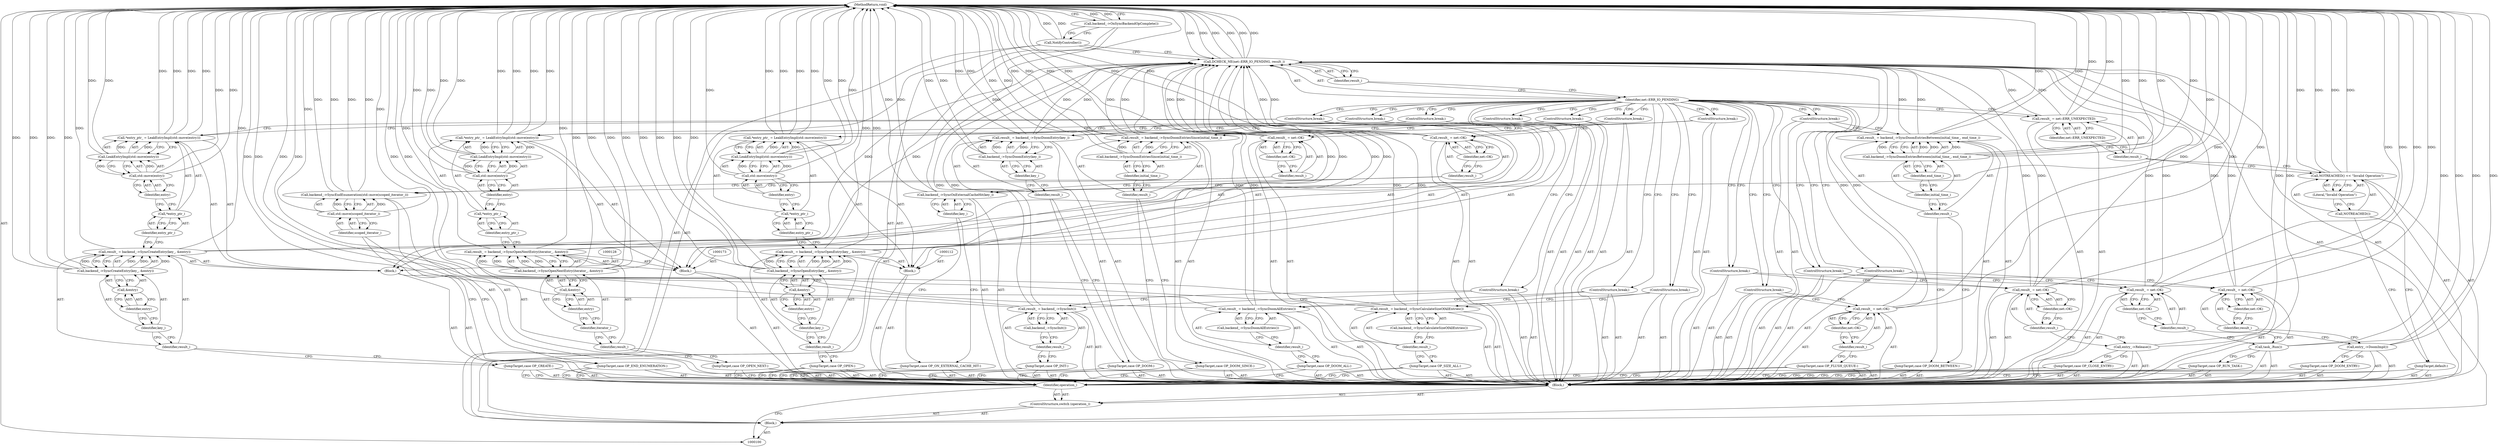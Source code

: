 digraph "0_Chrome_df5b1e1f88e013bc96107cc52c4a4f33a8238444_2" {
"1000237" [label="(MethodReturn,void)"];
"1000101" [label="(Block,)"];
"1000125" [label="(ControlStructure,break;)"];
"1000126" [label="(JumpTarget,case OP_CREATE:)"];
"1000127" [label="(Block,)"];
"1000131" [label="(Call,backend_->SyncCreateEntry(key_, &entry))"];
"1000132" [label="(Identifier,key_)"];
"1000133" [label="(Call,&entry)"];
"1000134" [label="(Identifier,entry)"];
"1000129" [label="(Call,result_ = backend_->SyncCreateEntry(key_, &entry))"];
"1000130" [label="(Identifier,result_)"];
"1000138" [label="(Call,LeakEntryImpl(std::move(entry)))"];
"1000139" [label="(Call,std::move(entry))"];
"1000140" [label="(Identifier,entry)"];
"1000135" [label="(Call,*entry_ptr_ = LeakEntryImpl(std::move(entry)))"];
"1000136" [label="(Call,*entry_ptr_)"];
"1000137" [label="(Identifier,entry_ptr_)"];
"1000141" [label="(ControlStructure,break;)"];
"1000142" [label="(JumpTarget,case OP_DOOM:)"];
"1000145" [label="(Call,backend_->SyncDoomEntry(key_))"];
"1000146" [label="(Identifier,key_)"];
"1000143" [label="(Call,result_ = backend_->SyncDoomEntry(key_))"];
"1000144" [label="(Identifier,result_)"];
"1000103" [label="(Identifier,operation_)"];
"1000102" [label="(ControlStructure,switch (operation_))"];
"1000104" [label="(Block,)"];
"1000147" [label="(ControlStructure,break;)"];
"1000148" [label="(JumpTarget,case OP_DOOM_ALL:)"];
"1000151" [label="(Call,backend_->SyncDoomAllEntries())"];
"1000149" [label="(Call,result_ = backend_->SyncDoomAllEntries())"];
"1000150" [label="(Identifier,result_)"];
"1000152" [label="(ControlStructure,break;)"];
"1000153" [label="(JumpTarget,case OP_DOOM_BETWEEN:)"];
"1000156" [label="(Call,backend_->SyncDoomEntriesBetween(initial_time_, end_time_))"];
"1000157" [label="(Identifier,initial_time_)"];
"1000154" [label="(Call,result_ = backend_->SyncDoomEntriesBetween(initial_time_, end_time_))"];
"1000155" [label="(Identifier,result_)"];
"1000158" [label="(Identifier,end_time_)"];
"1000159" [label="(ControlStructure,break;)"];
"1000160" [label="(JumpTarget,case OP_DOOM_SINCE:)"];
"1000163" [label="(Call,backend_->SyncDoomEntriesSince(initial_time_))"];
"1000164" [label="(Identifier,initial_time_)"];
"1000161" [label="(Call,result_ = backend_->SyncDoomEntriesSince(initial_time_))"];
"1000162" [label="(Identifier,result_)"];
"1000165" [label="(ControlStructure,break;)"];
"1000105" [label="(JumpTarget,case OP_INIT:)"];
"1000166" [label="(JumpTarget,case OP_SIZE_ALL:)"];
"1000169" [label="(Call,backend_->SyncCalculateSizeOfAllEntries())"];
"1000167" [label="(Call,result_ = backend_->SyncCalculateSizeOfAllEntries())"];
"1000168" [label="(Identifier,result_)"];
"1000170" [label="(ControlStructure,break;)"];
"1000171" [label="(JumpTarget,case OP_OPEN_NEXT:)"];
"1000172" [label="(Block,)"];
"1000176" [label="(Call,backend_->SyncOpenNextEntry(iterator_, &entry))"];
"1000177" [label="(Identifier,iterator_)"];
"1000178" [label="(Call,&entry)"];
"1000179" [label="(Identifier,entry)"];
"1000174" [label="(Call,result_ = backend_->SyncOpenNextEntry(iterator_, &entry))"];
"1000175" [label="(Identifier,result_)"];
"1000183" [label="(Call,LeakEntryImpl(std::move(entry)))"];
"1000184" [label="(Call,std::move(entry))"];
"1000185" [label="(Identifier,entry)"];
"1000180" [label="(Call,*entry_ptr_ = LeakEntryImpl(std::move(entry)))"];
"1000181" [label="(Call,*entry_ptr_)"];
"1000182" [label="(Identifier,entry_ptr_)"];
"1000186" [label="(ControlStructure,break;)"];
"1000187" [label="(JumpTarget,case OP_END_ENUMERATION:)"];
"1000108" [label="(Call,backend_->SyncInit())"];
"1000106" [label="(Call,result_ = backend_->SyncInit())"];
"1000107" [label="(Identifier,result_)"];
"1000189" [label="(Call,std::move(scoped_iterator_))"];
"1000190" [label="(Identifier,scoped_iterator_)"];
"1000188" [label="(Call,backend_->SyncEndEnumeration(std::move(scoped_iterator_)))"];
"1000193" [label="(Identifier,net::OK)"];
"1000191" [label="(Call,result_ = net::OK)"];
"1000192" [label="(Identifier,result_)"];
"1000194" [label="(ControlStructure,break;)"];
"1000195" [label="(JumpTarget,case OP_ON_EXTERNAL_CACHE_HIT:)"];
"1000197" [label="(Identifier,key_)"];
"1000196" [label="(Call,backend_->SyncOnExternalCacheHit(key_))"];
"1000200" [label="(Identifier,net::OK)"];
"1000198" [label="(Call,result_ = net::OK)"];
"1000199" [label="(Identifier,result_)"];
"1000201" [label="(ControlStructure,break;)"];
"1000202" [label="(JumpTarget,case OP_CLOSE_ENTRY:)"];
"1000203" [label="(Call,entry_->Release())"];
"1000206" [label="(Identifier,net::OK)"];
"1000204" [label="(Call,result_ = net::OK)"];
"1000205" [label="(Identifier,result_)"];
"1000109" [label="(ControlStructure,break;)"];
"1000207" [label="(ControlStructure,break;)"];
"1000208" [label="(JumpTarget,case OP_DOOM_ENTRY:)"];
"1000209" [label="(Call,entry_->DoomImpl())"];
"1000212" [label="(Identifier,net::OK)"];
"1000210" [label="(Call,result_ = net::OK)"];
"1000211" [label="(Identifier,result_)"];
"1000213" [label="(ControlStructure,break;)"];
"1000214" [label="(JumpTarget,case OP_FLUSH_QUEUE:)"];
"1000217" [label="(Identifier,net::OK)"];
"1000215" [label="(Call,result_ = net::OK)"];
"1000216" [label="(Identifier,result_)"];
"1000218" [label="(ControlStructure,break;)"];
"1000219" [label="(JumpTarget,case OP_RUN_TASK:)"];
"1000220" [label="(Call,task_.Run())"];
"1000110" [label="(JumpTarget,case OP_OPEN:)"];
"1000223" [label="(Identifier,net::OK)"];
"1000221" [label="(Call,result_ = net::OK)"];
"1000222" [label="(Identifier,result_)"];
"1000224" [label="(ControlStructure,break;)"];
"1000225" [label="(JumpTarget,default:)"];
"1000228" [label="(Literal,\"Invalid Operation\")"];
"1000226" [label="(Call,NOTREACHED() << \"Invalid Operation\")"];
"1000227" [label="(Call,NOTREACHED())"];
"1000231" [label="(Identifier,net::ERR_UNEXPECTED)"];
"1000229" [label="(Call,result_ = net::ERR_UNEXPECTED)"];
"1000230" [label="(Identifier,result_)"];
"1000233" [label="(Identifier,net::ERR_IO_PENDING)"];
"1000232" [label="(Call,DCHECK_NE(net::ERR_IO_PENDING, result_))"];
"1000234" [label="(Identifier,result_)"];
"1000235" [label="(Call,NotifyController())"];
"1000236" [label="(Call,backend_->OnSyncBackendOpComplete())"];
"1000111" [label="(Block,)"];
"1000115" [label="(Call,backend_->SyncOpenEntry(key_, &entry))"];
"1000116" [label="(Identifier,key_)"];
"1000117" [label="(Call,&entry)"];
"1000118" [label="(Identifier,entry)"];
"1000113" [label="(Call,result_ = backend_->SyncOpenEntry(key_, &entry))"];
"1000114" [label="(Identifier,result_)"];
"1000122" [label="(Call,LeakEntryImpl(std::move(entry)))"];
"1000123" [label="(Call,std::move(entry))"];
"1000124" [label="(Identifier,entry)"];
"1000119" [label="(Call,*entry_ptr_ = LeakEntryImpl(std::move(entry)))"];
"1000120" [label="(Call,*entry_ptr_)"];
"1000121" [label="(Identifier,entry_ptr_)"];
"1000237" -> "1000100"  [label="AST: "];
"1000237" -> "1000236"  [label="CFG: "];
"1000163" -> "1000237"  [label="DDG: "];
"1000184" -> "1000237"  [label="DDG: "];
"1000226" -> "1000237"  [label="DDG: "];
"1000226" -> "1000237"  [label="DDG: "];
"1000180" -> "1000237"  [label="DDG: "];
"1000180" -> "1000237"  [label="DDG: "];
"1000229" -> "1000237"  [label="DDG: "];
"1000131" -> "1000237"  [label="DDG: "];
"1000131" -> "1000237"  [label="DDG: "];
"1000115" -> "1000237"  [label="DDG: "];
"1000115" -> "1000237"  [label="DDG: "];
"1000188" -> "1000237"  [label="DDG: "];
"1000188" -> "1000237"  [label="DDG: "];
"1000176" -> "1000237"  [label="DDG: "];
"1000176" -> "1000237"  [label="DDG: "];
"1000221" -> "1000237"  [label="DDG: "];
"1000106" -> "1000237"  [label="DDG: "];
"1000209" -> "1000237"  [label="DDG: "];
"1000236" -> "1000237"  [label="DDG: "];
"1000149" -> "1000237"  [label="DDG: "];
"1000232" -> "1000237"  [label="DDG: "];
"1000232" -> "1000237"  [label="DDG: "];
"1000232" -> "1000237"  [label="DDG: "];
"1000167" -> "1000237"  [label="DDG: "];
"1000235" -> "1000237"  [label="DDG: "];
"1000189" -> "1000237"  [label="DDG: "];
"1000198" -> "1000237"  [label="DDG: "];
"1000156" -> "1000237"  [label="DDG: "];
"1000156" -> "1000237"  [label="DDG: "];
"1000215" -> "1000237"  [label="DDG: "];
"1000204" -> "1000237"  [label="DDG: "];
"1000122" -> "1000237"  [label="DDG: "];
"1000138" -> "1000237"  [label="DDG: "];
"1000139" -> "1000237"  [label="DDG: "];
"1000183" -> "1000237"  [label="DDG: "];
"1000203" -> "1000237"  [label="DDG: "];
"1000113" -> "1000237"  [label="DDG: "];
"1000174" -> "1000237"  [label="DDG: "];
"1000210" -> "1000237"  [label="DDG: "];
"1000196" -> "1000237"  [label="DDG: "];
"1000196" -> "1000237"  [label="DDG: "];
"1000191" -> "1000237"  [label="DDG: "];
"1000119" -> "1000237"  [label="DDG: "];
"1000119" -> "1000237"  [label="DDG: "];
"1000135" -> "1000237"  [label="DDG: "];
"1000135" -> "1000237"  [label="DDG: "];
"1000143" -> "1000237"  [label="DDG: "];
"1000220" -> "1000237"  [label="DDG: "];
"1000154" -> "1000237"  [label="DDG: "];
"1000161" -> "1000237"  [label="DDG: "];
"1000145" -> "1000237"  [label="DDG: "];
"1000129" -> "1000237"  [label="DDG: "];
"1000123" -> "1000237"  [label="DDG: "];
"1000101" -> "1000100"  [label="AST: "];
"1000102" -> "1000101"  [label="AST: "];
"1000232" -> "1000101"  [label="AST: "];
"1000235" -> "1000101"  [label="AST: "];
"1000236" -> "1000101"  [label="AST: "];
"1000125" -> "1000111"  [label="AST: "];
"1000125" -> "1000119"  [label="CFG: "];
"1000233" -> "1000125"  [label="CFG: "];
"1000126" -> "1000104"  [label="AST: "];
"1000126" -> "1000103"  [label="CFG: "];
"1000130" -> "1000126"  [label="CFG: "];
"1000127" -> "1000104"  [label="AST: "];
"1000128" -> "1000127"  [label="AST: "];
"1000129" -> "1000127"  [label="AST: "];
"1000135" -> "1000127"  [label="AST: "];
"1000141" -> "1000127"  [label="AST: "];
"1000131" -> "1000129"  [label="AST: "];
"1000131" -> "1000133"  [label="CFG: "];
"1000132" -> "1000131"  [label="AST: "];
"1000133" -> "1000131"  [label="AST: "];
"1000129" -> "1000131"  [label="CFG: "];
"1000131" -> "1000237"  [label="DDG: "];
"1000131" -> "1000237"  [label="DDG: "];
"1000131" -> "1000129"  [label="DDG: "];
"1000131" -> "1000129"  [label="DDG: "];
"1000132" -> "1000131"  [label="AST: "];
"1000132" -> "1000130"  [label="CFG: "];
"1000134" -> "1000132"  [label="CFG: "];
"1000133" -> "1000131"  [label="AST: "];
"1000133" -> "1000134"  [label="CFG: "];
"1000134" -> "1000133"  [label="AST: "];
"1000131" -> "1000133"  [label="CFG: "];
"1000134" -> "1000133"  [label="AST: "];
"1000134" -> "1000132"  [label="CFG: "];
"1000133" -> "1000134"  [label="CFG: "];
"1000129" -> "1000127"  [label="AST: "];
"1000129" -> "1000131"  [label="CFG: "];
"1000130" -> "1000129"  [label="AST: "];
"1000131" -> "1000129"  [label="AST: "];
"1000137" -> "1000129"  [label="CFG: "];
"1000129" -> "1000237"  [label="DDG: "];
"1000131" -> "1000129"  [label="DDG: "];
"1000131" -> "1000129"  [label="DDG: "];
"1000129" -> "1000232"  [label="DDG: "];
"1000130" -> "1000129"  [label="AST: "];
"1000130" -> "1000126"  [label="CFG: "];
"1000132" -> "1000130"  [label="CFG: "];
"1000138" -> "1000135"  [label="AST: "];
"1000138" -> "1000139"  [label="CFG: "];
"1000139" -> "1000138"  [label="AST: "];
"1000135" -> "1000138"  [label="CFG: "];
"1000138" -> "1000237"  [label="DDG: "];
"1000138" -> "1000135"  [label="DDG: "];
"1000139" -> "1000138"  [label="DDG: "];
"1000139" -> "1000138"  [label="AST: "];
"1000139" -> "1000140"  [label="CFG: "];
"1000140" -> "1000139"  [label="AST: "];
"1000138" -> "1000139"  [label="CFG: "];
"1000139" -> "1000237"  [label="DDG: "];
"1000139" -> "1000138"  [label="DDG: "];
"1000140" -> "1000139"  [label="AST: "];
"1000140" -> "1000136"  [label="CFG: "];
"1000139" -> "1000140"  [label="CFG: "];
"1000135" -> "1000127"  [label="AST: "];
"1000135" -> "1000138"  [label="CFG: "];
"1000136" -> "1000135"  [label="AST: "];
"1000138" -> "1000135"  [label="AST: "];
"1000141" -> "1000135"  [label="CFG: "];
"1000135" -> "1000237"  [label="DDG: "];
"1000135" -> "1000237"  [label="DDG: "];
"1000138" -> "1000135"  [label="DDG: "];
"1000136" -> "1000135"  [label="AST: "];
"1000136" -> "1000137"  [label="CFG: "];
"1000137" -> "1000136"  [label="AST: "];
"1000140" -> "1000136"  [label="CFG: "];
"1000137" -> "1000136"  [label="AST: "];
"1000137" -> "1000129"  [label="CFG: "];
"1000136" -> "1000137"  [label="CFG: "];
"1000141" -> "1000127"  [label="AST: "];
"1000141" -> "1000135"  [label="CFG: "];
"1000233" -> "1000141"  [label="CFG: "];
"1000142" -> "1000104"  [label="AST: "];
"1000142" -> "1000103"  [label="CFG: "];
"1000144" -> "1000142"  [label="CFG: "];
"1000145" -> "1000143"  [label="AST: "];
"1000145" -> "1000146"  [label="CFG: "];
"1000146" -> "1000145"  [label="AST: "];
"1000143" -> "1000145"  [label="CFG: "];
"1000145" -> "1000237"  [label="DDG: "];
"1000145" -> "1000143"  [label="DDG: "];
"1000146" -> "1000145"  [label="AST: "];
"1000146" -> "1000144"  [label="CFG: "];
"1000145" -> "1000146"  [label="CFG: "];
"1000143" -> "1000104"  [label="AST: "];
"1000143" -> "1000145"  [label="CFG: "];
"1000144" -> "1000143"  [label="AST: "];
"1000145" -> "1000143"  [label="AST: "];
"1000147" -> "1000143"  [label="CFG: "];
"1000143" -> "1000237"  [label="DDG: "];
"1000145" -> "1000143"  [label="DDG: "];
"1000143" -> "1000232"  [label="DDG: "];
"1000144" -> "1000143"  [label="AST: "];
"1000144" -> "1000142"  [label="CFG: "];
"1000146" -> "1000144"  [label="CFG: "];
"1000103" -> "1000102"  [label="AST: "];
"1000103" -> "1000100"  [label="CFG: "];
"1000105" -> "1000103"  [label="CFG: "];
"1000110" -> "1000103"  [label="CFG: "];
"1000126" -> "1000103"  [label="CFG: "];
"1000142" -> "1000103"  [label="CFG: "];
"1000148" -> "1000103"  [label="CFG: "];
"1000153" -> "1000103"  [label="CFG: "];
"1000160" -> "1000103"  [label="CFG: "];
"1000166" -> "1000103"  [label="CFG: "];
"1000171" -> "1000103"  [label="CFG: "];
"1000187" -> "1000103"  [label="CFG: "];
"1000195" -> "1000103"  [label="CFG: "];
"1000202" -> "1000103"  [label="CFG: "];
"1000208" -> "1000103"  [label="CFG: "];
"1000214" -> "1000103"  [label="CFG: "];
"1000219" -> "1000103"  [label="CFG: "];
"1000225" -> "1000103"  [label="CFG: "];
"1000102" -> "1000101"  [label="AST: "];
"1000103" -> "1000102"  [label="AST: "];
"1000104" -> "1000102"  [label="AST: "];
"1000104" -> "1000102"  [label="AST: "];
"1000105" -> "1000104"  [label="AST: "];
"1000106" -> "1000104"  [label="AST: "];
"1000109" -> "1000104"  [label="AST: "];
"1000110" -> "1000104"  [label="AST: "];
"1000111" -> "1000104"  [label="AST: "];
"1000126" -> "1000104"  [label="AST: "];
"1000127" -> "1000104"  [label="AST: "];
"1000142" -> "1000104"  [label="AST: "];
"1000143" -> "1000104"  [label="AST: "];
"1000147" -> "1000104"  [label="AST: "];
"1000148" -> "1000104"  [label="AST: "];
"1000149" -> "1000104"  [label="AST: "];
"1000152" -> "1000104"  [label="AST: "];
"1000153" -> "1000104"  [label="AST: "];
"1000154" -> "1000104"  [label="AST: "];
"1000159" -> "1000104"  [label="AST: "];
"1000160" -> "1000104"  [label="AST: "];
"1000161" -> "1000104"  [label="AST: "];
"1000165" -> "1000104"  [label="AST: "];
"1000166" -> "1000104"  [label="AST: "];
"1000167" -> "1000104"  [label="AST: "];
"1000170" -> "1000104"  [label="AST: "];
"1000171" -> "1000104"  [label="AST: "];
"1000172" -> "1000104"  [label="AST: "];
"1000187" -> "1000104"  [label="AST: "];
"1000188" -> "1000104"  [label="AST: "];
"1000191" -> "1000104"  [label="AST: "];
"1000194" -> "1000104"  [label="AST: "];
"1000195" -> "1000104"  [label="AST: "];
"1000196" -> "1000104"  [label="AST: "];
"1000198" -> "1000104"  [label="AST: "];
"1000201" -> "1000104"  [label="AST: "];
"1000202" -> "1000104"  [label="AST: "];
"1000203" -> "1000104"  [label="AST: "];
"1000204" -> "1000104"  [label="AST: "];
"1000207" -> "1000104"  [label="AST: "];
"1000208" -> "1000104"  [label="AST: "];
"1000209" -> "1000104"  [label="AST: "];
"1000210" -> "1000104"  [label="AST: "];
"1000213" -> "1000104"  [label="AST: "];
"1000214" -> "1000104"  [label="AST: "];
"1000215" -> "1000104"  [label="AST: "];
"1000218" -> "1000104"  [label="AST: "];
"1000219" -> "1000104"  [label="AST: "];
"1000220" -> "1000104"  [label="AST: "];
"1000221" -> "1000104"  [label="AST: "];
"1000224" -> "1000104"  [label="AST: "];
"1000225" -> "1000104"  [label="AST: "];
"1000226" -> "1000104"  [label="AST: "];
"1000229" -> "1000104"  [label="AST: "];
"1000147" -> "1000104"  [label="AST: "];
"1000147" -> "1000143"  [label="CFG: "];
"1000233" -> "1000147"  [label="CFG: "];
"1000148" -> "1000104"  [label="AST: "];
"1000148" -> "1000103"  [label="CFG: "];
"1000150" -> "1000148"  [label="CFG: "];
"1000151" -> "1000149"  [label="AST: "];
"1000151" -> "1000150"  [label="CFG: "];
"1000149" -> "1000151"  [label="CFG: "];
"1000149" -> "1000104"  [label="AST: "];
"1000149" -> "1000151"  [label="CFG: "];
"1000150" -> "1000149"  [label="AST: "];
"1000151" -> "1000149"  [label="AST: "];
"1000152" -> "1000149"  [label="CFG: "];
"1000149" -> "1000237"  [label="DDG: "];
"1000149" -> "1000232"  [label="DDG: "];
"1000150" -> "1000149"  [label="AST: "];
"1000150" -> "1000148"  [label="CFG: "];
"1000151" -> "1000150"  [label="CFG: "];
"1000152" -> "1000104"  [label="AST: "];
"1000152" -> "1000149"  [label="CFG: "];
"1000233" -> "1000152"  [label="CFG: "];
"1000153" -> "1000104"  [label="AST: "];
"1000153" -> "1000103"  [label="CFG: "];
"1000155" -> "1000153"  [label="CFG: "];
"1000156" -> "1000154"  [label="AST: "];
"1000156" -> "1000158"  [label="CFG: "];
"1000157" -> "1000156"  [label="AST: "];
"1000158" -> "1000156"  [label="AST: "];
"1000154" -> "1000156"  [label="CFG: "];
"1000156" -> "1000237"  [label="DDG: "];
"1000156" -> "1000237"  [label="DDG: "];
"1000156" -> "1000154"  [label="DDG: "];
"1000156" -> "1000154"  [label="DDG: "];
"1000157" -> "1000156"  [label="AST: "];
"1000157" -> "1000155"  [label="CFG: "];
"1000158" -> "1000157"  [label="CFG: "];
"1000154" -> "1000104"  [label="AST: "];
"1000154" -> "1000156"  [label="CFG: "];
"1000155" -> "1000154"  [label="AST: "];
"1000156" -> "1000154"  [label="AST: "];
"1000159" -> "1000154"  [label="CFG: "];
"1000154" -> "1000237"  [label="DDG: "];
"1000156" -> "1000154"  [label="DDG: "];
"1000156" -> "1000154"  [label="DDG: "];
"1000154" -> "1000232"  [label="DDG: "];
"1000155" -> "1000154"  [label="AST: "];
"1000155" -> "1000153"  [label="CFG: "];
"1000157" -> "1000155"  [label="CFG: "];
"1000158" -> "1000156"  [label="AST: "];
"1000158" -> "1000157"  [label="CFG: "];
"1000156" -> "1000158"  [label="CFG: "];
"1000159" -> "1000104"  [label="AST: "];
"1000159" -> "1000154"  [label="CFG: "];
"1000233" -> "1000159"  [label="CFG: "];
"1000160" -> "1000104"  [label="AST: "];
"1000160" -> "1000103"  [label="CFG: "];
"1000162" -> "1000160"  [label="CFG: "];
"1000163" -> "1000161"  [label="AST: "];
"1000163" -> "1000164"  [label="CFG: "];
"1000164" -> "1000163"  [label="AST: "];
"1000161" -> "1000163"  [label="CFG: "];
"1000163" -> "1000237"  [label="DDG: "];
"1000163" -> "1000161"  [label="DDG: "];
"1000164" -> "1000163"  [label="AST: "];
"1000164" -> "1000162"  [label="CFG: "];
"1000163" -> "1000164"  [label="CFG: "];
"1000161" -> "1000104"  [label="AST: "];
"1000161" -> "1000163"  [label="CFG: "];
"1000162" -> "1000161"  [label="AST: "];
"1000163" -> "1000161"  [label="AST: "];
"1000165" -> "1000161"  [label="CFG: "];
"1000161" -> "1000237"  [label="DDG: "];
"1000163" -> "1000161"  [label="DDG: "];
"1000161" -> "1000232"  [label="DDG: "];
"1000162" -> "1000161"  [label="AST: "];
"1000162" -> "1000160"  [label="CFG: "];
"1000164" -> "1000162"  [label="CFG: "];
"1000165" -> "1000104"  [label="AST: "];
"1000165" -> "1000161"  [label="CFG: "];
"1000233" -> "1000165"  [label="CFG: "];
"1000105" -> "1000104"  [label="AST: "];
"1000105" -> "1000103"  [label="CFG: "];
"1000107" -> "1000105"  [label="CFG: "];
"1000166" -> "1000104"  [label="AST: "];
"1000166" -> "1000103"  [label="CFG: "];
"1000168" -> "1000166"  [label="CFG: "];
"1000169" -> "1000167"  [label="AST: "];
"1000169" -> "1000168"  [label="CFG: "];
"1000167" -> "1000169"  [label="CFG: "];
"1000167" -> "1000104"  [label="AST: "];
"1000167" -> "1000169"  [label="CFG: "];
"1000168" -> "1000167"  [label="AST: "];
"1000169" -> "1000167"  [label="AST: "];
"1000170" -> "1000167"  [label="CFG: "];
"1000167" -> "1000237"  [label="DDG: "];
"1000167" -> "1000232"  [label="DDG: "];
"1000168" -> "1000167"  [label="AST: "];
"1000168" -> "1000166"  [label="CFG: "];
"1000169" -> "1000168"  [label="CFG: "];
"1000170" -> "1000104"  [label="AST: "];
"1000170" -> "1000167"  [label="CFG: "];
"1000233" -> "1000170"  [label="CFG: "];
"1000171" -> "1000104"  [label="AST: "];
"1000171" -> "1000103"  [label="CFG: "];
"1000175" -> "1000171"  [label="CFG: "];
"1000172" -> "1000104"  [label="AST: "];
"1000173" -> "1000172"  [label="AST: "];
"1000174" -> "1000172"  [label="AST: "];
"1000180" -> "1000172"  [label="AST: "];
"1000186" -> "1000172"  [label="AST: "];
"1000176" -> "1000174"  [label="AST: "];
"1000176" -> "1000178"  [label="CFG: "];
"1000177" -> "1000176"  [label="AST: "];
"1000178" -> "1000176"  [label="AST: "];
"1000174" -> "1000176"  [label="CFG: "];
"1000176" -> "1000237"  [label="DDG: "];
"1000176" -> "1000237"  [label="DDG: "];
"1000176" -> "1000174"  [label="DDG: "];
"1000176" -> "1000174"  [label="DDG: "];
"1000177" -> "1000176"  [label="AST: "];
"1000177" -> "1000175"  [label="CFG: "];
"1000179" -> "1000177"  [label="CFG: "];
"1000178" -> "1000176"  [label="AST: "];
"1000178" -> "1000179"  [label="CFG: "];
"1000179" -> "1000178"  [label="AST: "];
"1000176" -> "1000178"  [label="CFG: "];
"1000179" -> "1000178"  [label="AST: "];
"1000179" -> "1000177"  [label="CFG: "];
"1000178" -> "1000179"  [label="CFG: "];
"1000174" -> "1000172"  [label="AST: "];
"1000174" -> "1000176"  [label="CFG: "];
"1000175" -> "1000174"  [label="AST: "];
"1000176" -> "1000174"  [label="AST: "];
"1000182" -> "1000174"  [label="CFG: "];
"1000174" -> "1000237"  [label="DDG: "];
"1000176" -> "1000174"  [label="DDG: "];
"1000176" -> "1000174"  [label="DDG: "];
"1000174" -> "1000232"  [label="DDG: "];
"1000175" -> "1000174"  [label="AST: "];
"1000175" -> "1000171"  [label="CFG: "];
"1000177" -> "1000175"  [label="CFG: "];
"1000183" -> "1000180"  [label="AST: "];
"1000183" -> "1000184"  [label="CFG: "];
"1000184" -> "1000183"  [label="AST: "];
"1000180" -> "1000183"  [label="CFG: "];
"1000183" -> "1000237"  [label="DDG: "];
"1000183" -> "1000180"  [label="DDG: "];
"1000184" -> "1000183"  [label="DDG: "];
"1000184" -> "1000183"  [label="AST: "];
"1000184" -> "1000185"  [label="CFG: "];
"1000185" -> "1000184"  [label="AST: "];
"1000183" -> "1000184"  [label="CFG: "];
"1000184" -> "1000237"  [label="DDG: "];
"1000184" -> "1000183"  [label="DDG: "];
"1000185" -> "1000184"  [label="AST: "];
"1000185" -> "1000181"  [label="CFG: "];
"1000184" -> "1000185"  [label="CFG: "];
"1000180" -> "1000172"  [label="AST: "];
"1000180" -> "1000183"  [label="CFG: "];
"1000181" -> "1000180"  [label="AST: "];
"1000183" -> "1000180"  [label="AST: "];
"1000186" -> "1000180"  [label="CFG: "];
"1000180" -> "1000237"  [label="DDG: "];
"1000180" -> "1000237"  [label="DDG: "];
"1000183" -> "1000180"  [label="DDG: "];
"1000181" -> "1000180"  [label="AST: "];
"1000181" -> "1000182"  [label="CFG: "];
"1000182" -> "1000181"  [label="AST: "];
"1000185" -> "1000181"  [label="CFG: "];
"1000182" -> "1000181"  [label="AST: "];
"1000182" -> "1000174"  [label="CFG: "];
"1000181" -> "1000182"  [label="CFG: "];
"1000186" -> "1000172"  [label="AST: "];
"1000186" -> "1000180"  [label="CFG: "];
"1000233" -> "1000186"  [label="CFG: "];
"1000187" -> "1000104"  [label="AST: "];
"1000187" -> "1000103"  [label="CFG: "];
"1000190" -> "1000187"  [label="CFG: "];
"1000108" -> "1000106"  [label="AST: "];
"1000108" -> "1000107"  [label="CFG: "];
"1000106" -> "1000108"  [label="CFG: "];
"1000106" -> "1000104"  [label="AST: "];
"1000106" -> "1000108"  [label="CFG: "];
"1000107" -> "1000106"  [label="AST: "];
"1000108" -> "1000106"  [label="AST: "];
"1000109" -> "1000106"  [label="CFG: "];
"1000106" -> "1000237"  [label="DDG: "];
"1000106" -> "1000232"  [label="DDG: "];
"1000107" -> "1000106"  [label="AST: "];
"1000107" -> "1000105"  [label="CFG: "];
"1000108" -> "1000107"  [label="CFG: "];
"1000189" -> "1000188"  [label="AST: "];
"1000189" -> "1000190"  [label="CFG: "];
"1000190" -> "1000189"  [label="AST: "];
"1000188" -> "1000189"  [label="CFG: "];
"1000189" -> "1000237"  [label="DDG: "];
"1000189" -> "1000188"  [label="DDG: "];
"1000190" -> "1000189"  [label="AST: "];
"1000190" -> "1000187"  [label="CFG: "];
"1000189" -> "1000190"  [label="CFG: "];
"1000188" -> "1000104"  [label="AST: "];
"1000188" -> "1000189"  [label="CFG: "];
"1000189" -> "1000188"  [label="AST: "];
"1000192" -> "1000188"  [label="CFG: "];
"1000188" -> "1000237"  [label="DDG: "];
"1000188" -> "1000237"  [label="DDG: "];
"1000189" -> "1000188"  [label="DDG: "];
"1000193" -> "1000191"  [label="AST: "];
"1000193" -> "1000192"  [label="CFG: "];
"1000191" -> "1000193"  [label="CFG: "];
"1000191" -> "1000104"  [label="AST: "];
"1000191" -> "1000193"  [label="CFG: "];
"1000192" -> "1000191"  [label="AST: "];
"1000193" -> "1000191"  [label="AST: "];
"1000194" -> "1000191"  [label="CFG: "];
"1000191" -> "1000237"  [label="DDG: "];
"1000191" -> "1000232"  [label="DDG: "];
"1000192" -> "1000191"  [label="AST: "];
"1000192" -> "1000188"  [label="CFG: "];
"1000193" -> "1000192"  [label="CFG: "];
"1000194" -> "1000104"  [label="AST: "];
"1000194" -> "1000191"  [label="CFG: "];
"1000233" -> "1000194"  [label="CFG: "];
"1000195" -> "1000104"  [label="AST: "];
"1000195" -> "1000103"  [label="CFG: "];
"1000197" -> "1000195"  [label="CFG: "];
"1000197" -> "1000196"  [label="AST: "];
"1000197" -> "1000195"  [label="CFG: "];
"1000196" -> "1000197"  [label="CFG: "];
"1000196" -> "1000104"  [label="AST: "];
"1000196" -> "1000197"  [label="CFG: "];
"1000197" -> "1000196"  [label="AST: "];
"1000199" -> "1000196"  [label="CFG: "];
"1000196" -> "1000237"  [label="DDG: "];
"1000196" -> "1000237"  [label="DDG: "];
"1000200" -> "1000198"  [label="AST: "];
"1000200" -> "1000199"  [label="CFG: "];
"1000198" -> "1000200"  [label="CFG: "];
"1000198" -> "1000104"  [label="AST: "];
"1000198" -> "1000200"  [label="CFG: "];
"1000199" -> "1000198"  [label="AST: "];
"1000200" -> "1000198"  [label="AST: "];
"1000201" -> "1000198"  [label="CFG: "];
"1000198" -> "1000237"  [label="DDG: "];
"1000198" -> "1000232"  [label="DDG: "];
"1000199" -> "1000198"  [label="AST: "];
"1000199" -> "1000196"  [label="CFG: "];
"1000200" -> "1000199"  [label="CFG: "];
"1000201" -> "1000104"  [label="AST: "];
"1000201" -> "1000198"  [label="CFG: "];
"1000233" -> "1000201"  [label="CFG: "];
"1000202" -> "1000104"  [label="AST: "];
"1000202" -> "1000103"  [label="CFG: "];
"1000203" -> "1000202"  [label="CFG: "];
"1000203" -> "1000104"  [label="AST: "];
"1000203" -> "1000202"  [label="CFG: "];
"1000205" -> "1000203"  [label="CFG: "];
"1000203" -> "1000237"  [label="DDG: "];
"1000206" -> "1000204"  [label="AST: "];
"1000206" -> "1000205"  [label="CFG: "];
"1000204" -> "1000206"  [label="CFG: "];
"1000204" -> "1000104"  [label="AST: "];
"1000204" -> "1000206"  [label="CFG: "];
"1000205" -> "1000204"  [label="AST: "];
"1000206" -> "1000204"  [label="AST: "];
"1000207" -> "1000204"  [label="CFG: "];
"1000204" -> "1000237"  [label="DDG: "];
"1000204" -> "1000232"  [label="DDG: "];
"1000205" -> "1000204"  [label="AST: "];
"1000205" -> "1000203"  [label="CFG: "];
"1000206" -> "1000205"  [label="CFG: "];
"1000109" -> "1000104"  [label="AST: "];
"1000109" -> "1000106"  [label="CFG: "];
"1000233" -> "1000109"  [label="CFG: "];
"1000207" -> "1000104"  [label="AST: "];
"1000207" -> "1000204"  [label="CFG: "];
"1000233" -> "1000207"  [label="CFG: "];
"1000208" -> "1000104"  [label="AST: "];
"1000208" -> "1000103"  [label="CFG: "];
"1000209" -> "1000208"  [label="CFG: "];
"1000209" -> "1000104"  [label="AST: "];
"1000209" -> "1000208"  [label="CFG: "];
"1000211" -> "1000209"  [label="CFG: "];
"1000209" -> "1000237"  [label="DDG: "];
"1000212" -> "1000210"  [label="AST: "];
"1000212" -> "1000211"  [label="CFG: "];
"1000210" -> "1000212"  [label="CFG: "];
"1000210" -> "1000104"  [label="AST: "];
"1000210" -> "1000212"  [label="CFG: "];
"1000211" -> "1000210"  [label="AST: "];
"1000212" -> "1000210"  [label="AST: "];
"1000213" -> "1000210"  [label="CFG: "];
"1000210" -> "1000237"  [label="DDG: "];
"1000210" -> "1000232"  [label="DDG: "];
"1000211" -> "1000210"  [label="AST: "];
"1000211" -> "1000209"  [label="CFG: "];
"1000212" -> "1000211"  [label="CFG: "];
"1000213" -> "1000104"  [label="AST: "];
"1000213" -> "1000210"  [label="CFG: "];
"1000233" -> "1000213"  [label="CFG: "];
"1000214" -> "1000104"  [label="AST: "];
"1000214" -> "1000103"  [label="CFG: "];
"1000216" -> "1000214"  [label="CFG: "];
"1000217" -> "1000215"  [label="AST: "];
"1000217" -> "1000216"  [label="CFG: "];
"1000215" -> "1000217"  [label="CFG: "];
"1000215" -> "1000104"  [label="AST: "];
"1000215" -> "1000217"  [label="CFG: "];
"1000216" -> "1000215"  [label="AST: "];
"1000217" -> "1000215"  [label="AST: "];
"1000218" -> "1000215"  [label="CFG: "];
"1000215" -> "1000237"  [label="DDG: "];
"1000215" -> "1000232"  [label="DDG: "];
"1000216" -> "1000215"  [label="AST: "];
"1000216" -> "1000214"  [label="CFG: "];
"1000217" -> "1000216"  [label="CFG: "];
"1000218" -> "1000104"  [label="AST: "];
"1000218" -> "1000215"  [label="CFG: "];
"1000233" -> "1000218"  [label="CFG: "];
"1000219" -> "1000104"  [label="AST: "];
"1000219" -> "1000103"  [label="CFG: "];
"1000220" -> "1000219"  [label="CFG: "];
"1000220" -> "1000104"  [label="AST: "];
"1000220" -> "1000219"  [label="CFG: "];
"1000222" -> "1000220"  [label="CFG: "];
"1000220" -> "1000237"  [label="DDG: "];
"1000110" -> "1000104"  [label="AST: "];
"1000110" -> "1000103"  [label="CFG: "];
"1000114" -> "1000110"  [label="CFG: "];
"1000223" -> "1000221"  [label="AST: "];
"1000223" -> "1000222"  [label="CFG: "];
"1000221" -> "1000223"  [label="CFG: "];
"1000221" -> "1000104"  [label="AST: "];
"1000221" -> "1000223"  [label="CFG: "];
"1000222" -> "1000221"  [label="AST: "];
"1000223" -> "1000221"  [label="AST: "];
"1000224" -> "1000221"  [label="CFG: "];
"1000221" -> "1000237"  [label="DDG: "];
"1000221" -> "1000232"  [label="DDG: "];
"1000222" -> "1000221"  [label="AST: "];
"1000222" -> "1000220"  [label="CFG: "];
"1000223" -> "1000222"  [label="CFG: "];
"1000224" -> "1000104"  [label="AST: "];
"1000224" -> "1000221"  [label="CFG: "];
"1000233" -> "1000224"  [label="CFG: "];
"1000225" -> "1000104"  [label="AST: "];
"1000225" -> "1000103"  [label="CFG: "];
"1000227" -> "1000225"  [label="CFG: "];
"1000228" -> "1000226"  [label="AST: "];
"1000228" -> "1000227"  [label="CFG: "];
"1000226" -> "1000228"  [label="CFG: "];
"1000226" -> "1000104"  [label="AST: "];
"1000226" -> "1000228"  [label="CFG: "];
"1000227" -> "1000226"  [label="AST: "];
"1000228" -> "1000226"  [label="AST: "];
"1000230" -> "1000226"  [label="CFG: "];
"1000226" -> "1000237"  [label="DDG: "];
"1000226" -> "1000237"  [label="DDG: "];
"1000227" -> "1000226"  [label="AST: "];
"1000227" -> "1000225"  [label="CFG: "];
"1000228" -> "1000227"  [label="CFG: "];
"1000231" -> "1000229"  [label="AST: "];
"1000231" -> "1000230"  [label="CFG: "];
"1000229" -> "1000231"  [label="CFG: "];
"1000229" -> "1000104"  [label="AST: "];
"1000229" -> "1000231"  [label="CFG: "];
"1000230" -> "1000229"  [label="AST: "];
"1000231" -> "1000229"  [label="AST: "];
"1000233" -> "1000229"  [label="CFG: "];
"1000229" -> "1000237"  [label="DDG: "];
"1000229" -> "1000232"  [label="DDG: "];
"1000230" -> "1000229"  [label="AST: "];
"1000230" -> "1000226"  [label="CFG: "];
"1000231" -> "1000230"  [label="CFG: "];
"1000233" -> "1000232"  [label="AST: "];
"1000233" -> "1000109"  [label="CFG: "];
"1000233" -> "1000125"  [label="CFG: "];
"1000233" -> "1000141"  [label="CFG: "];
"1000233" -> "1000147"  [label="CFG: "];
"1000233" -> "1000152"  [label="CFG: "];
"1000233" -> "1000159"  [label="CFG: "];
"1000233" -> "1000165"  [label="CFG: "];
"1000233" -> "1000170"  [label="CFG: "];
"1000233" -> "1000186"  [label="CFG: "];
"1000233" -> "1000194"  [label="CFG: "];
"1000233" -> "1000201"  [label="CFG: "];
"1000233" -> "1000207"  [label="CFG: "];
"1000233" -> "1000213"  [label="CFG: "];
"1000233" -> "1000218"  [label="CFG: "];
"1000233" -> "1000224"  [label="CFG: "];
"1000233" -> "1000229"  [label="CFG: "];
"1000234" -> "1000233"  [label="CFG: "];
"1000232" -> "1000101"  [label="AST: "];
"1000232" -> "1000234"  [label="CFG: "];
"1000233" -> "1000232"  [label="AST: "];
"1000234" -> "1000232"  [label="AST: "];
"1000235" -> "1000232"  [label="CFG: "];
"1000232" -> "1000237"  [label="DDG: "];
"1000232" -> "1000237"  [label="DDG: "];
"1000232" -> "1000237"  [label="DDG: "];
"1000106" -> "1000232"  [label="DDG: "];
"1000215" -> "1000232"  [label="DDG: "];
"1000113" -> "1000232"  [label="DDG: "];
"1000221" -> "1000232"  [label="DDG: "];
"1000198" -> "1000232"  [label="DDG: "];
"1000210" -> "1000232"  [label="DDG: "];
"1000229" -> "1000232"  [label="DDG: "];
"1000149" -> "1000232"  [label="DDG: "];
"1000204" -> "1000232"  [label="DDG: "];
"1000161" -> "1000232"  [label="DDG: "];
"1000191" -> "1000232"  [label="DDG: "];
"1000174" -> "1000232"  [label="DDG: "];
"1000167" -> "1000232"  [label="DDG: "];
"1000129" -> "1000232"  [label="DDG: "];
"1000154" -> "1000232"  [label="DDG: "];
"1000143" -> "1000232"  [label="DDG: "];
"1000234" -> "1000232"  [label="AST: "];
"1000234" -> "1000233"  [label="CFG: "];
"1000232" -> "1000234"  [label="CFG: "];
"1000235" -> "1000101"  [label="AST: "];
"1000235" -> "1000232"  [label="CFG: "];
"1000236" -> "1000235"  [label="CFG: "];
"1000235" -> "1000237"  [label="DDG: "];
"1000236" -> "1000101"  [label="AST: "];
"1000236" -> "1000235"  [label="CFG: "];
"1000237" -> "1000236"  [label="CFG: "];
"1000236" -> "1000237"  [label="DDG: "];
"1000111" -> "1000104"  [label="AST: "];
"1000112" -> "1000111"  [label="AST: "];
"1000113" -> "1000111"  [label="AST: "];
"1000119" -> "1000111"  [label="AST: "];
"1000125" -> "1000111"  [label="AST: "];
"1000115" -> "1000113"  [label="AST: "];
"1000115" -> "1000117"  [label="CFG: "];
"1000116" -> "1000115"  [label="AST: "];
"1000117" -> "1000115"  [label="AST: "];
"1000113" -> "1000115"  [label="CFG: "];
"1000115" -> "1000237"  [label="DDG: "];
"1000115" -> "1000237"  [label="DDG: "];
"1000115" -> "1000113"  [label="DDG: "];
"1000115" -> "1000113"  [label="DDG: "];
"1000116" -> "1000115"  [label="AST: "];
"1000116" -> "1000114"  [label="CFG: "];
"1000118" -> "1000116"  [label="CFG: "];
"1000117" -> "1000115"  [label="AST: "];
"1000117" -> "1000118"  [label="CFG: "];
"1000118" -> "1000117"  [label="AST: "];
"1000115" -> "1000117"  [label="CFG: "];
"1000118" -> "1000117"  [label="AST: "];
"1000118" -> "1000116"  [label="CFG: "];
"1000117" -> "1000118"  [label="CFG: "];
"1000113" -> "1000111"  [label="AST: "];
"1000113" -> "1000115"  [label="CFG: "];
"1000114" -> "1000113"  [label="AST: "];
"1000115" -> "1000113"  [label="AST: "];
"1000121" -> "1000113"  [label="CFG: "];
"1000113" -> "1000237"  [label="DDG: "];
"1000115" -> "1000113"  [label="DDG: "];
"1000115" -> "1000113"  [label="DDG: "];
"1000113" -> "1000232"  [label="DDG: "];
"1000114" -> "1000113"  [label="AST: "];
"1000114" -> "1000110"  [label="CFG: "];
"1000116" -> "1000114"  [label="CFG: "];
"1000122" -> "1000119"  [label="AST: "];
"1000122" -> "1000123"  [label="CFG: "];
"1000123" -> "1000122"  [label="AST: "];
"1000119" -> "1000122"  [label="CFG: "];
"1000122" -> "1000237"  [label="DDG: "];
"1000122" -> "1000119"  [label="DDG: "];
"1000123" -> "1000122"  [label="DDG: "];
"1000123" -> "1000122"  [label="AST: "];
"1000123" -> "1000124"  [label="CFG: "];
"1000124" -> "1000123"  [label="AST: "];
"1000122" -> "1000123"  [label="CFG: "];
"1000123" -> "1000237"  [label="DDG: "];
"1000123" -> "1000122"  [label="DDG: "];
"1000124" -> "1000123"  [label="AST: "];
"1000124" -> "1000120"  [label="CFG: "];
"1000123" -> "1000124"  [label="CFG: "];
"1000119" -> "1000111"  [label="AST: "];
"1000119" -> "1000122"  [label="CFG: "];
"1000120" -> "1000119"  [label="AST: "];
"1000122" -> "1000119"  [label="AST: "];
"1000125" -> "1000119"  [label="CFG: "];
"1000119" -> "1000237"  [label="DDG: "];
"1000119" -> "1000237"  [label="DDG: "];
"1000122" -> "1000119"  [label="DDG: "];
"1000120" -> "1000119"  [label="AST: "];
"1000120" -> "1000121"  [label="CFG: "];
"1000121" -> "1000120"  [label="AST: "];
"1000124" -> "1000120"  [label="CFG: "];
"1000121" -> "1000120"  [label="AST: "];
"1000121" -> "1000113"  [label="CFG: "];
"1000120" -> "1000121"  [label="CFG: "];
}
